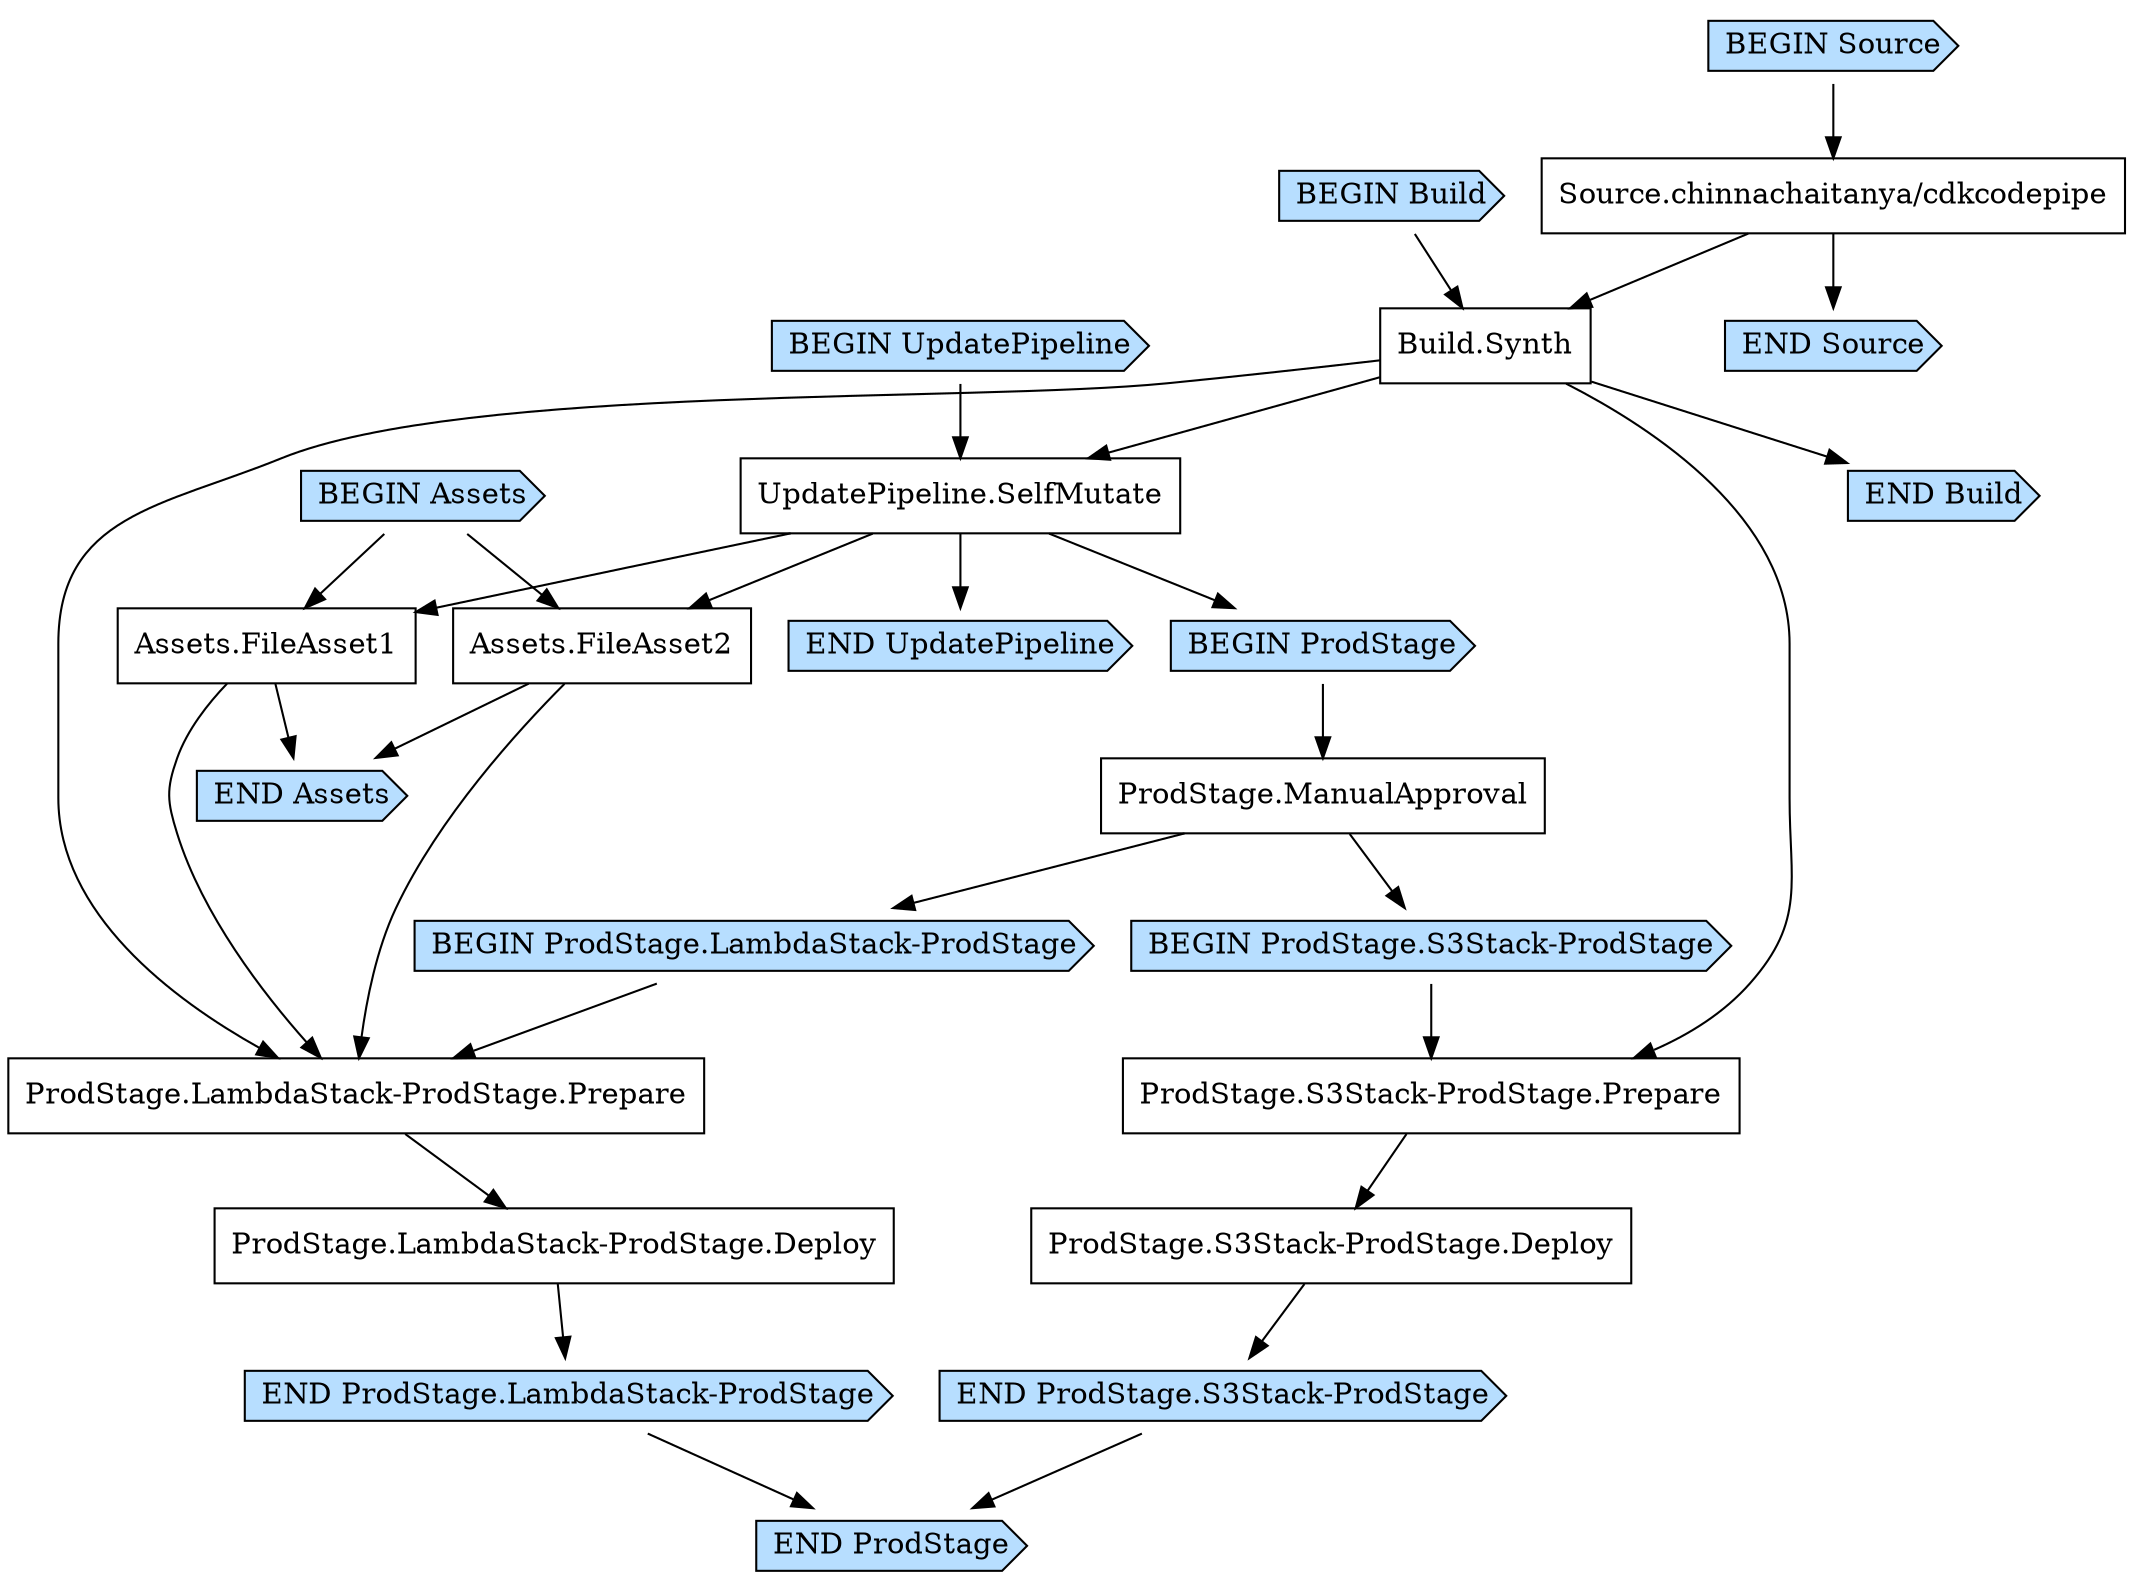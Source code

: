 digraph G {
  # Arrows represent an "unlocks" relationship (opposite of dependency). So chosen
  # because the layout looks more natural that way.
  # To represent subgraph dependencies, subgraphs are represented by BEGIN/END nodes.
  # To render: `dot -Tsvg CodepipelineappStack8testPipeline82E89563E.dot > graph.svg`, open in a browser.
  node [shape="box"];
"BEGIN Build" [shape="cds", style="filled", fillcolor="#b7deff"];
"END Build" [shape="cds", style="filled", fillcolor="#b7deff"];
"Build.Synth";
"Source.chinnachaitanya/cdkcodepipe" -> "Build.Synth";
"BEGIN Build" -> "Build.Synth";
"Build.Synth" -> "END Build";
"BEGIN UpdatePipeline" [shape="cds", style="filled", fillcolor="#b7deff"];
"END UpdatePipeline" [shape="cds", style="filled", fillcolor="#b7deff"];
"UpdatePipeline.SelfMutate";
"Build.Synth" -> "UpdatePipeline.SelfMutate";
"BEGIN UpdatePipeline" -> "UpdatePipeline.SelfMutate";
"UpdatePipeline.SelfMutate" -> "END UpdatePipeline";
"BEGIN Assets" [shape="cds", style="filled", fillcolor="#b7deff"];
"END Assets" [shape="cds", style="filled", fillcolor="#b7deff"];
"Assets.FileAsset1";
"UpdatePipeline.SelfMutate" -> "Assets.FileAsset1";
"Assets.FileAsset2";
"UpdatePipeline.SelfMutate" -> "Assets.FileAsset2";
"BEGIN Assets" -> "Assets.FileAsset1";
"BEGIN Assets" -> "Assets.FileAsset2";
"Assets.FileAsset1" -> "END Assets";
"Assets.FileAsset2" -> "END Assets";
"BEGIN ProdStage" [shape="cds", style="filled", fillcolor="#b7deff"];
"END ProdStage" [shape="cds", style="filled", fillcolor="#b7deff"];
"UpdatePipeline.SelfMutate" -> "BEGIN ProdStage";
"BEGIN ProdStage.LambdaStack-ProdStage" [shape="cds", style="filled", fillcolor="#b7deff"];
"END ProdStage.LambdaStack-ProdStage" [shape="cds", style="filled", fillcolor="#b7deff"];
"ProdStage.ManualApproval" -> "BEGIN ProdStage.LambdaStack-ProdStage";
"ProdStage.LambdaStack-ProdStage.Deploy";
"ProdStage.LambdaStack-ProdStage.Prepare" -> "ProdStage.LambdaStack-ProdStage.Deploy";
"ProdStage.LambdaStack-ProdStage.Prepare";
"Build.Synth" -> "ProdStage.LambdaStack-ProdStage.Prepare";
"Assets.FileAsset1" -> "ProdStage.LambdaStack-ProdStage.Prepare";
"Assets.FileAsset2" -> "ProdStage.LambdaStack-ProdStage.Prepare";
"BEGIN ProdStage.LambdaStack-ProdStage" -> "ProdStage.LambdaStack-ProdStage.Prepare";
"ProdStage.LambdaStack-ProdStage.Deploy" -> "END ProdStage.LambdaStack-ProdStage";
"BEGIN ProdStage.S3Stack-ProdStage" [shape="cds", style="filled", fillcolor="#b7deff"];
"END ProdStage.S3Stack-ProdStage" [shape="cds", style="filled", fillcolor="#b7deff"];
"ProdStage.ManualApproval" -> "BEGIN ProdStage.S3Stack-ProdStage";
"ProdStage.S3Stack-ProdStage.Deploy";
"ProdStage.S3Stack-ProdStage.Prepare" -> "ProdStage.S3Stack-ProdStage.Deploy";
"ProdStage.S3Stack-ProdStage.Prepare";
"Build.Synth" -> "ProdStage.S3Stack-ProdStage.Prepare";
"BEGIN ProdStage.S3Stack-ProdStage" -> "ProdStage.S3Stack-ProdStage.Prepare";
"ProdStage.S3Stack-ProdStage.Deploy" -> "END ProdStage.S3Stack-ProdStage";
"ProdStage.ManualApproval";
"BEGIN ProdStage" -> "ProdStage.ManualApproval";
"END ProdStage.LambdaStack-ProdStage" -> "END ProdStage";
"END ProdStage.S3Stack-ProdStage" -> "END ProdStage";
"BEGIN Source" [shape="cds", style="filled", fillcolor="#b7deff"];
"END Source" [shape="cds", style="filled", fillcolor="#b7deff"];
"Source.chinnachaitanya/cdkcodepipe";
"BEGIN Source" -> "Source.chinnachaitanya/cdkcodepipe";
"Source.chinnachaitanya/cdkcodepipe" -> "END Source";
}